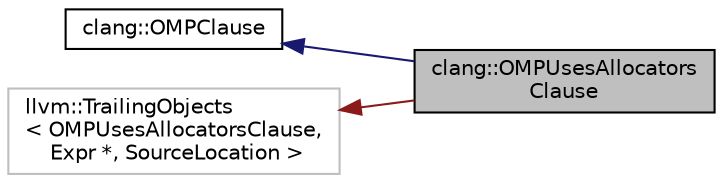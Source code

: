 digraph "clang::OMPUsesAllocatorsClause"
{
 // LATEX_PDF_SIZE
  bgcolor="transparent";
  edge [fontname="Helvetica",fontsize="10",labelfontname="Helvetica",labelfontsize="10"];
  node [fontname="Helvetica",fontsize="10",shape=record];
  rankdir="LR";
  Node1 [label="clang::OMPUsesAllocators\lClause",height=0.2,width=0.4,color="black", fillcolor="grey75", style="filled", fontcolor="black",tooltip="This represents clause 'uses_allocators' in the '#pragma omp target'-based directives."];
  Node2 -> Node1 [dir="back",color="midnightblue",fontsize="10",style="solid",fontname="Helvetica"];
  Node2 [label="clang::OMPClause",height=0.2,width=0.4,color="black",URL="$classclang_1_1OMPClause.html",tooltip="This is a basic class for representing single OpenMP clause."];
  Node3 -> Node1 [dir="back",color="firebrick4",fontsize="10",style="solid",fontname="Helvetica"];
  Node3 [label="llvm::TrailingObjects\l\< OMPUsesAllocatorsClause,\l Expr *, SourceLocation \>",height=0.2,width=0.4,color="grey75",tooltip=" "];
}
